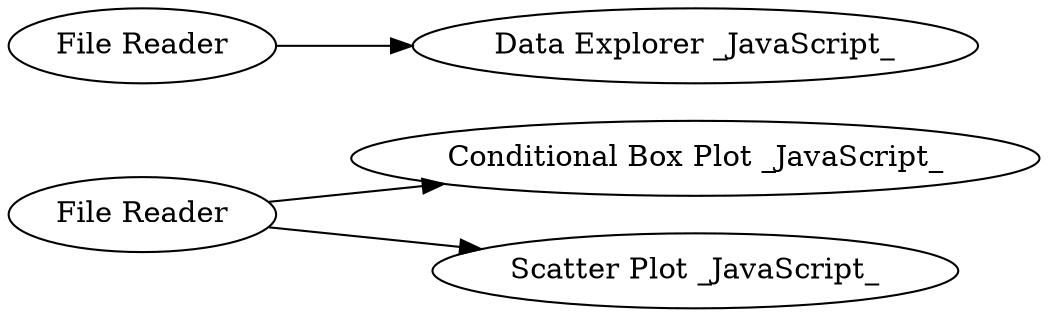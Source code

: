 digraph {
	"-686293661305140305_5" [label="Conditional Box Plot _JavaScript_"]
	"-686293661305140305_2" [label="File Reader"]
	"-686293661305140305_4" [label="Scatter Plot _JavaScript_"]
	"-686293661305140305_1" [label="File Reader"]
	"-686293661305140305_3" [label="Data Explorer _JavaScript_"]
	"-686293661305140305_1" -> "-686293661305140305_5"
	"-686293661305140305_2" -> "-686293661305140305_3"
	"-686293661305140305_1" -> "-686293661305140305_4"
	rankdir=LR
}
